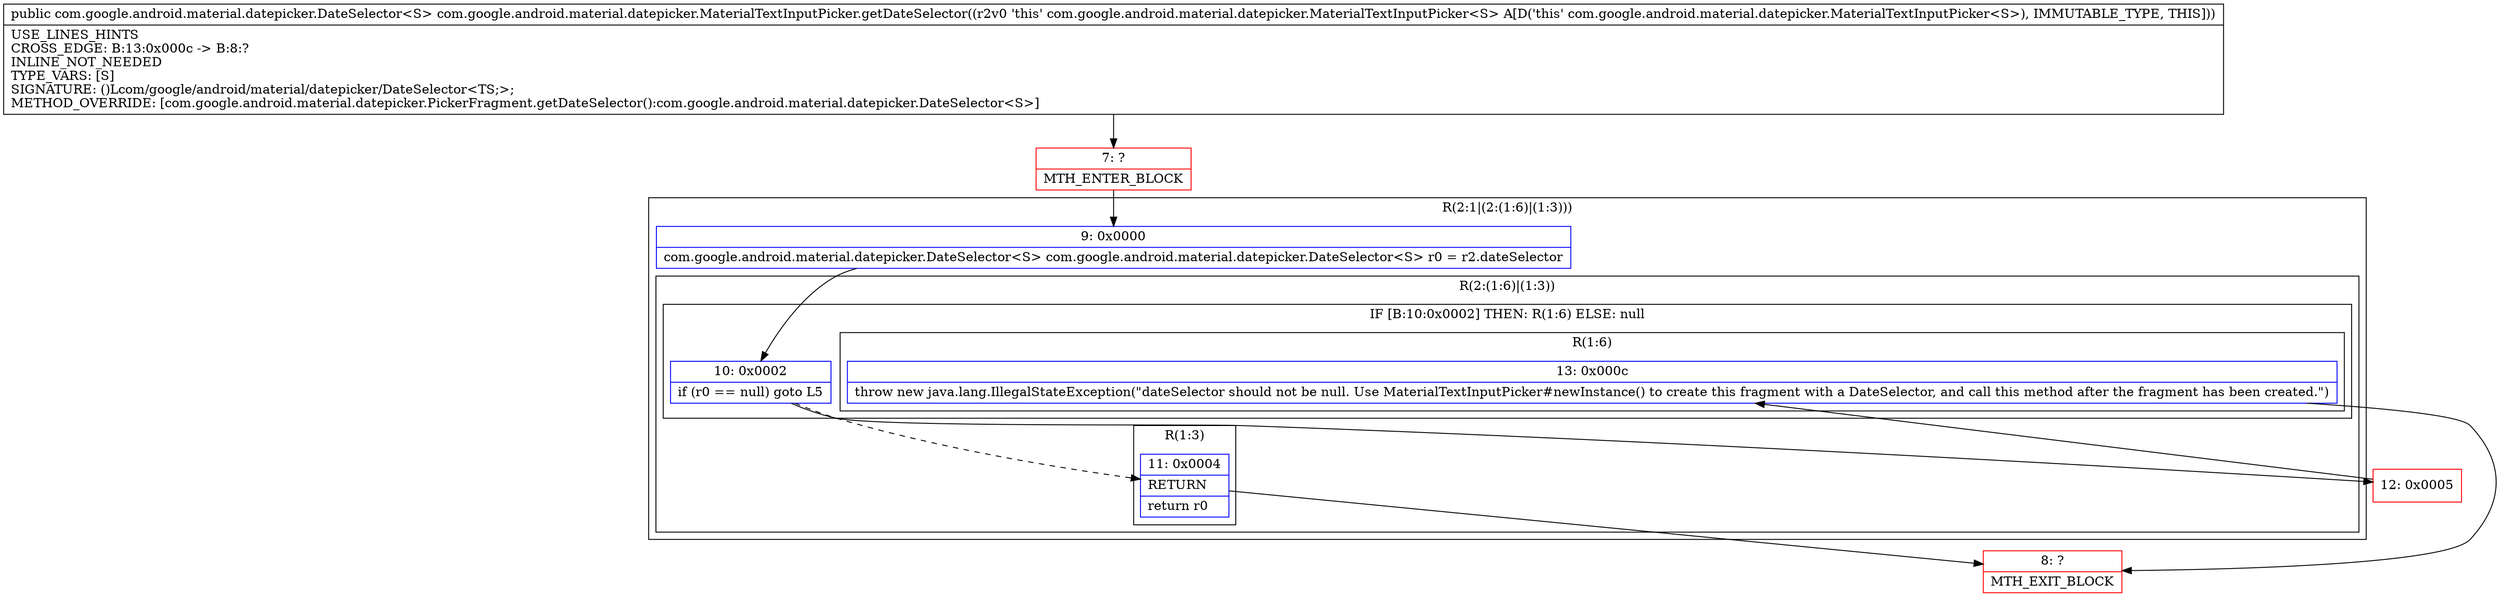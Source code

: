 digraph "CFG forcom.google.android.material.datepicker.MaterialTextInputPicker.getDateSelector()Lcom\/google\/android\/material\/datepicker\/DateSelector;" {
subgraph cluster_Region_150874762 {
label = "R(2:1|(2:(1:6)|(1:3)))";
node [shape=record,color=blue];
Node_9 [shape=record,label="{9\:\ 0x0000|com.google.android.material.datepicker.DateSelector\<S\> com.google.android.material.datepicker.DateSelector\<S\> r0 = r2.dateSelector\l}"];
subgraph cluster_Region_824559124 {
label = "R(2:(1:6)|(1:3))";
node [shape=record,color=blue];
subgraph cluster_IfRegion_1157128301 {
label = "IF [B:10:0x0002] THEN: R(1:6) ELSE: null";
node [shape=record,color=blue];
Node_10 [shape=record,label="{10\:\ 0x0002|if (r0 == null) goto L5\l}"];
subgraph cluster_Region_558123388 {
label = "R(1:6)";
node [shape=record,color=blue];
Node_13 [shape=record,label="{13\:\ 0x000c|throw new java.lang.IllegalStateException(\"dateSelector should not be null. Use MaterialTextInputPicker#newInstance() to create this fragment with a DateSelector, and call this method after the fragment has been created.\")\l}"];
}
}
subgraph cluster_Region_959644367 {
label = "R(1:3)";
node [shape=record,color=blue];
Node_11 [shape=record,label="{11\:\ 0x0004|RETURN\l|return r0\l}"];
}
}
}
Node_7 [shape=record,color=red,label="{7\:\ ?|MTH_ENTER_BLOCK\l}"];
Node_8 [shape=record,color=red,label="{8\:\ ?|MTH_EXIT_BLOCK\l}"];
Node_12 [shape=record,color=red,label="{12\:\ 0x0005}"];
MethodNode[shape=record,label="{public com.google.android.material.datepicker.DateSelector\<S\> com.google.android.material.datepicker.MaterialTextInputPicker.getDateSelector((r2v0 'this' com.google.android.material.datepicker.MaterialTextInputPicker\<S\> A[D('this' com.google.android.material.datepicker.MaterialTextInputPicker\<S\>), IMMUTABLE_TYPE, THIS]))  | USE_LINES_HINTS\lCROSS_EDGE: B:13:0x000c \-\> B:8:?\lINLINE_NOT_NEEDED\lTYPE_VARS: [S]\lSIGNATURE: ()Lcom\/google\/android\/material\/datepicker\/DateSelector\<TS;\>;\lMETHOD_OVERRIDE: [com.google.android.material.datepicker.PickerFragment.getDateSelector():com.google.android.material.datepicker.DateSelector\<S\>]\l}"];
MethodNode -> Node_7;Node_9 -> Node_10;
Node_10 -> Node_11[style=dashed];
Node_10 -> Node_12;
Node_13 -> Node_8;
Node_11 -> Node_8;
Node_7 -> Node_9;
Node_12 -> Node_13;
}

